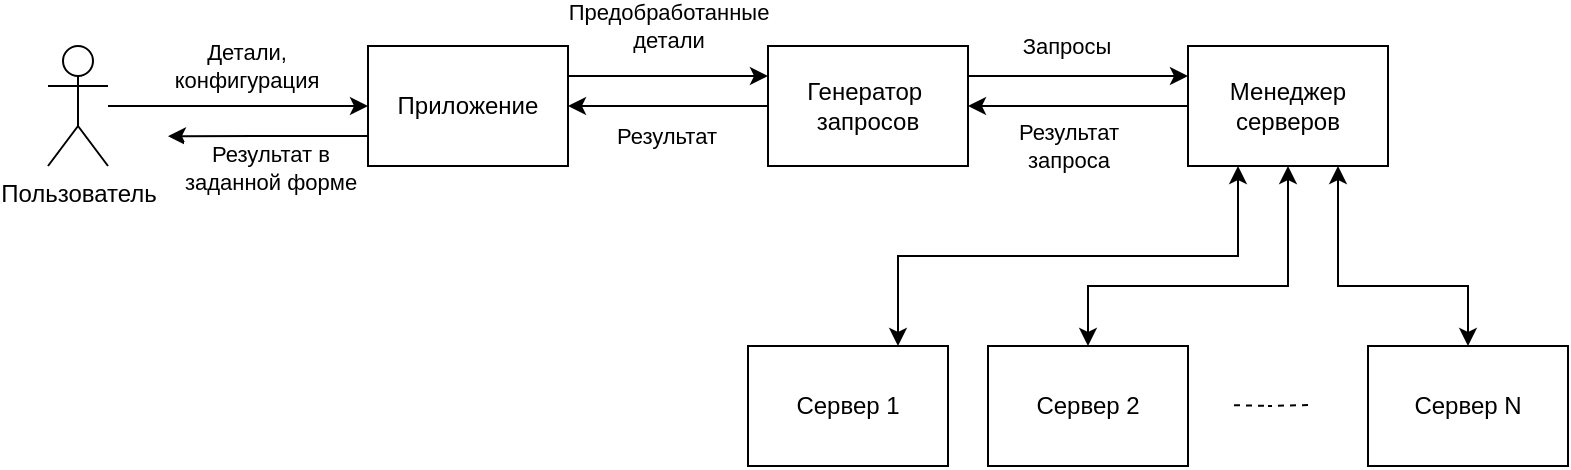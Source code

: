 <mxfile version="14.6.13" type="device" pages="7"><diagram id="wvEj5wKjCN100rVI5WMY" name="structure"><mxGraphModel dx="1851" dy="592" grid="1" gridSize="10" guides="1" tooltips="1" connect="1" arrows="1" fold="1" page="1" pageScale="1" pageWidth="827" pageHeight="1169" math="0" shadow="0"><root><mxCell id="0"/><mxCell id="1" parent="0"/><mxCell id="QCbkJJ6TztE01p0L14un-1" value="Пользователь" style="shape=umlActor;verticalLabelPosition=bottom;verticalAlign=top;html=1;outlineConnect=0;" parent="1" vertex="1"><mxGeometry x="-120" y="380" width="30" height="60" as="geometry"/></mxCell><mxCell id="QCbkJJ6TztE01p0L14un-6" style="edgeStyle=orthogonalEdgeStyle;rounded=0;orthogonalLoop=1;jettySize=auto;html=1;exitX=0;exitY=0.5;exitDx=0;exitDy=0;startArrow=classic;startFill=1;endArrow=none;endFill=0;" parent="1" source="QCbkJJ6TztE01p0L14un-2" target="QCbkJJ6TztE01p0L14un-1" edge="1"><mxGeometry relative="1" as="geometry"/></mxCell><mxCell id="QPBKIhU83c4gBo6YruHz-2" value="Детали, &lt;br&gt;конфигурация" style="edgeLabel;html=1;align=center;verticalAlign=middle;resizable=0;points=[];" parent="QCbkJJ6TztE01p0L14un-6" vertex="1" connectable="0"><mxGeometry x="0.174" y="1" relative="1" as="geometry"><mxPoint x="15" y="-21" as="offset"/></mxGeometry></mxCell><mxCell id="QCbkJJ6TztE01p0L14un-8" style="edgeStyle=orthogonalEdgeStyle;rounded=0;orthogonalLoop=1;jettySize=auto;html=1;exitX=1;exitY=0.25;exitDx=0;exitDy=0;entryX=0;entryY=0.25;entryDx=0;entryDy=0;startArrow=none;startFill=0;endArrow=classic;endFill=1;" parent="1" source="QPBKIhU83c4gBo6YruHz-5" target="QCbkJJ6TztE01p0L14un-7" edge="1"><mxGeometry relative="1" as="geometry"/></mxCell><mxCell id="QPBKIhU83c4gBo6YruHz-4" value="Запросы" style="edgeLabel;html=1;align=center;verticalAlign=middle;resizable=0;points=[];" parent="QCbkJJ6TztE01p0L14un-8" vertex="1" connectable="0"><mxGeometry x="-0.116" y="1" relative="1" as="geometry"><mxPoint y="-14" as="offset"/></mxGeometry></mxCell><mxCell id="QPBKIhU83c4gBo6YruHz-7" style="edgeStyle=orthogonalEdgeStyle;rounded=0;orthogonalLoop=1;jettySize=auto;html=1;exitX=1;exitY=0.25;exitDx=0;exitDy=0;entryX=0;entryY=0.25;entryDx=0;entryDy=0;startArrow=none;startFill=0;" parent="1" source="QCbkJJ6TztE01p0L14un-2" target="QPBKIhU83c4gBo6YruHz-5" edge="1"><mxGeometry relative="1" as="geometry"/></mxCell><mxCell id="QPBKIhU83c4gBo6YruHz-8" value="Предобработанные &lt;br&gt;детали" style="edgeLabel;html=1;align=center;verticalAlign=middle;resizable=0;points=[];" parent="QPBKIhU83c4gBo6YruHz-7" vertex="1" connectable="0"><mxGeometry x="-0.201" y="1" relative="1" as="geometry"><mxPoint x="10" y="-24" as="offset"/></mxGeometry></mxCell><mxCell id="QPBKIhU83c4gBo6YruHz-11" style="edgeStyle=orthogonalEdgeStyle;rounded=0;orthogonalLoop=1;jettySize=auto;html=1;exitX=0;exitY=0.75;exitDx=0;exitDy=0;startArrow=none;startFill=0;" parent="1" source="QCbkJJ6TztE01p0L14un-2" edge="1"><mxGeometry relative="1" as="geometry"><mxPoint x="-60" y="425.103" as="targetPoint"/></mxGeometry></mxCell><mxCell id="QPBKIhU83c4gBo6YruHz-12" value="Результат в &lt;br&gt;заданной форме" style="edgeLabel;html=1;align=center;verticalAlign=middle;resizable=0;points=[];" parent="QPBKIhU83c4gBo6YruHz-11" vertex="1" connectable="0"><mxGeometry x="0.333" y="3" relative="1" as="geometry"><mxPoint x="17" y="12" as="offset"/></mxGeometry></mxCell><mxCell id="QCbkJJ6TztE01p0L14un-2" value="Приложение" style="rounded=0;whiteSpace=wrap;html=1;" parent="1" vertex="1"><mxGeometry x="40" y="380" width="100" height="60" as="geometry"/></mxCell><mxCell id="QCbkJJ6TztE01p0L14un-12" style="edgeStyle=orthogonalEdgeStyle;rounded=0;orthogonalLoop=1;jettySize=auto;html=1;exitX=0.25;exitY=1;exitDx=0;exitDy=0;entryX=0.75;entryY=0;entryDx=0;entryDy=0;startArrow=classic;startFill=1;endArrow=classic;endFill=1;" parent="1" source="QCbkJJ6TztE01p0L14un-7" target="QCbkJJ6TztE01p0L14un-9" edge="1"><mxGeometry relative="1" as="geometry"/></mxCell><mxCell id="QCbkJJ6TztE01p0L14un-13" style="edgeStyle=orthogonalEdgeStyle;rounded=0;orthogonalLoop=1;jettySize=auto;html=1;startArrow=classic;startFill=1;endArrow=classic;endFill=1;exitX=0.5;exitY=1;exitDx=0;exitDy=0;entryX=0.5;entryY=0;entryDx=0;entryDy=0;" parent="1" source="QCbkJJ6TztE01p0L14un-7" target="QCbkJJ6TztE01p0L14un-10" edge="1"><mxGeometry relative="1" as="geometry"><Array as="points"><mxPoint x="500" y="500"/><mxPoint x="400" y="500"/></Array><mxPoint x="500" y="450" as="sourcePoint"/><mxPoint x="510" y="500" as="targetPoint"/></mxGeometry></mxCell><mxCell id="QCbkJJ6TztE01p0L14un-14" style="edgeStyle=orthogonalEdgeStyle;rounded=0;orthogonalLoop=1;jettySize=auto;html=1;exitX=0.75;exitY=1;exitDx=0;exitDy=0;entryX=0.5;entryY=0;entryDx=0;entryDy=0;startArrow=classic;startFill=1;endArrow=classic;endFill=1;" parent="1" source="QCbkJJ6TztE01p0L14un-7" target="QCbkJJ6TztE01p0L14un-11" edge="1"><mxGeometry relative="1" as="geometry"><Array as="points"><mxPoint x="525" y="500"/><mxPoint x="590" y="500"/></Array></mxGeometry></mxCell><mxCell id="QPBKIhU83c4gBo6YruHz-3" style="edgeStyle=orthogonalEdgeStyle;rounded=0;orthogonalLoop=1;jettySize=auto;html=1;exitX=0;exitY=0.5;exitDx=0;exitDy=0;entryX=1;entryY=0.5;entryDx=0;entryDy=0;startArrow=none;startFill=0;" parent="1" source="QCbkJJ6TztE01p0L14un-7" target="QPBKIhU83c4gBo6YruHz-5" edge="1"><mxGeometry relative="1" as="geometry"/></mxCell><mxCell id="QPBKIhU83c4gBo6YruHz-13" value="Результат&lt;br&gt;запроса" style="edgeLabel;html=1;align=center;verticalAlign=middle;resizable=0;points=[];" parent="QPBKIhU83c4gBo6YruHz-3" vertex="1" connectable="0"><mxGeometry x="0.251" y="-1" relative="1" as="geometry"><mxPoint x="9" y="21" as="offset"/></mxGeometry></mxCell><mxCell id="QCbkJJ6TztE01p0L14un-7" value="Менеджер &lt;br&gt;серверов" style="rounded=0;whiteSpace=wrap;html=1;" parent="1" vertex="1"><mxGeometry x="450" y="380" width="100" height="60" as="geometry"/></mxCell><mxCell id="QCbkJJ6TztE01p0L14un-9" value="Сервер 1" style="rounded=0;whiteSpace=wrap;html=1;" parent="1" vertex="1"><mxGeometry x="230" y="530" width="100" height="60" as="geometry"/></mxCell><mxCell id="QCbkJJ6TztE01p0L14un-16" style="edgeStyle=orthogonalEdgeStyle;rounded=0;orthogonalLoop=1;jettySize=auto;html=1;startArrow=none;startFill=0;endArrow=none;endFill=0;dashed=1;strokeWidth=1;" parent="1" edge="1"><mxGeometry relative="1" as="geometry"><mxPoint x="510" y="559.5" as="sourcePoint"/><mxPoint x="470" y="559.5" as="targetPoint"/></mxGeometry></mxCell><mxCell id="QCbkJJ6TztE01p0L14un-10" value="Сервер 2" style="rounded=0;whiteSpace=wrap;html=1;" parent="1" vertex="1"><mxGeometry x="350" y="530" width="100" height="60" as="geometry"/></mxCell><mxCell id="QCbkJJ6TztE01p0L14un-11" value="Сервер N" style="rounded=0;whiteSpace=wrap;html=1;" parent="1" vertex="1"><mxGeometry x="540" y="530" width="100" height="60" as="geometry"/></mxCell><mxCell id="QPBKIhU83c4gBo6YruHz-9" style="edgeStyle=orthogonalEdgeStyle;rounded=0;orthogonalLoop=1;jettySize=auto;html=1;exitX=0;exitY=0.5;exitDx=0;exitDy=0;entryX=1;entryY=0.5;entryDx=0;entryDy=0;startArrow=none;startFill=0;" parent="1" source="QPBKIhU83c4gBo6YruHz-5" target="QCbkJJ6TztE01p0L14un-2" edge="1"><mxGeometry relative="1" as="geometry"/></mxCell><mxCell id="QPBKIhU83c4gBo6YruHz-10" value="Результат" style="edgeLabel;html=1;align=center;verticalAlign=middle;resizable=0;points=[];" parent="QPBKIhU83c4gBo6YruHz-9" vertex="1" connectable="0"><mxGeometry x="0.235" relative="1" as="geometry"><mxPoint x="10" y="15" as="offset"/></mxGeometry></mxCell><mxCell id="QPBKIhU83c4gBo6YruHz-5" value="Генератор&amp;nbsp;&lt;br&gt;запросов" style="rounded=0;whiteSpace=wrap;html=1;" parent="1" vertex="1"><mxGeometry x="240" y="380" width="100" height="60" as="geometry"/></mxCell></root></mxGraphModel></diagram><diagram name="Копия structure" id="_beKzSyokTGiovigPEPq"><mxGraphModel dx="1024" dy="592" grid="1" gridSize="10" guides="1" tooltips="1" connect="1" arrows="1" fold="1" page="1" pageScale="1" pageWidth="827" pageHeight="1169" math="0" shadow="0"><root><mxCell id="bKmln6hpK7FOd2zKtCDQ-0"/><mxCell id="bKmln6hpK7FOd2zKtCDQ-1" parent="bKmln6hpK7FOd2zKtCDQ-0"/><mxCell id="bKmln6hpK7FOd2zKtCDQ-5" style="edgeStyle=orthogonalEdgeStyle;rounded=0;orthogonalLoop=1;jettySize=auto;html=1;exitX=0.75;exitY=1;exitDx=0;exitDy=0;entryX=0.75;entryY=0;entryDx=0;entryDy=0;startArrow=none;startFill=0;endArrow=classic;endFill=1;" edge="1" parent="bKmln6hpK7FOd2zKtCDQ-1" source="bKmln6hpK7FOd2zKtCDQ-24" target="bKmln6hpK7FOd2zKtCDQ-17"><mxGeometry relative="1" as="geometry"/></mxCell><mxCell id="bKmln6hpK7FOd2zKtCDQ-6" value="Запросы" style="edgeLabel;html=1;align=center;verticalAlign=middle;resizable=0;points=[];" vertex="1" connectable="0" parent="bKmln6hpK7FOd2zKtCDQ-5"><mxGeometry x="-0.116" y="1" relative="1" as="geometry"><mxPoint x="34" y="-15" as="offset"/></mxGeometry></mxCell><mxCell id="bKmln6hpK7FOd2zKtCDQ-7" style="edgeStyle=orthogonalEdgeStyle;rounded=0;orthogonalLoop=1;jettySize=auto;html=1;exitX=0.75;exitY=1;exitDx=0;exitDy=0;entryX=0.75;entryY=0;entryDx=0;entryDy=0;startArrow=none;startFill=0;" edge="1" parent="bKmln6hpK7FOd2zKtCDQ-1" source="bKmln6hpK7FOd2zKtCDQ-11" target="bKmln6hpK7FOd2zKtCDQ-24"><mxGeometry relative="1" as="geometry"/></mxCell><mxCell id="bKmln6hpK7FOd2zKtCDQ-8" value="Предобработанные &lt;br&gt;детали" style="edgeLabel;html=1;align=center;verticalAlign=middle;resizable=0;points=[];" vertex="1" connectable="0" parent="bKmln6hpK7FOd2zKtCDQ-7"><mxGeometry x="-0.201" y="1" relative="1" as="geometry"><mxPoint x="54" as="offset"/></mxGeometry></mxCell><mxCell id="bKmln6hpK7FOd2zKtCDQ-11" value="Приложение" style="rounded=0;whiteSpace=wrap;html=1;" vertex="1" parent="bKmln6hpK7FOd2zKtCDQ-1"><mxGeometry x="130" y="180" width="100" height="60" as="geometry"/></mxCell><mxCell id="bKmln6hpK7FOd2zKtCDQ-12" style="edgeStyle=orthogonalEdgeStyle;rounded=0;orthogonalLoop=1;jettySize=auto;html=1;exitX=0.25;exitY=1;exitDx=0;exitDy=0;entryX=0.75;entryY=0;entryDx=0;entryDy=0;startArrow=classic;startFill=1;endArrow=classic;endFill=1;" edge="1" parent="bKmln6hpK7FOd2zKtCDQ-1" source="bKmln6hpK7FOd2zKtCDQ-17" target="bKmln6hpK7FOd2zKtCDQ-18"><mxGeometry relative="1" as="geometry"/></mxCell><mxCell id="bKmln6hpK7FOd2zKtCDQ-13" style="edgeStyle=orthogonalEdgeStyle;rounded=0;orthogonalLoop=1;jettySize=auto;html=1;startArrow=classic;startFill=1;endArrow=classic;endFill=1;exitX=0.5;exitY=1;exitDx=0;exitDy=0;entryX=0.5;entryY=0;entryDx=0;entryDy=0;" edge="1" parent="bKmln6hpK7FOd2zKtCDQ-1" source="bKmln6hpK7FOd2zKtCDQ-17" target="bKmln6hpK7FOd2zKtCDQ-20"><mxGeometry relative="1" as="geometry"><Array as="points"><mxPoint x="180" y="500"/><mxPoint x="180" y="500"/></Array><mxPoint x="500" y="450" as="sourcePoint"/><mxPoint x="510" y="500" as="targetPoint"/></mxGeometry></mxCell><mxCell id="bKmln6hpK7FOd2zKtCDQ-14" style="edgeStyle=orthogonalEdgeStyle;rounded=0;orthogonalLoop=1;jettySize=auto;html=1;exitX=0.75;exitY=1;exitDx=0;exitDy=0;entryX=0.5;entryY=0;entryDx=0;entryDy=0;startArrow=classic;startFill=1;endArrow=classic;endFill=1;" edge="1" parent="bKmln6hpK7FOd2zKtCDQ-1" source="bKmln6hpK7FOd2zKtCDQ-17" target="bKmln6hpK7FOd2zKtCDQ-21"><mxGeometry relative="1" as="geometry"><Array as="points"><mxPoint x="205" y="490"/><mxPoint x="350" y="490"/></Array></mxGeometry></mxCell><mxCell id="bKmln6hpK7FOd2zKtCDQ-15" style="edgeStyle=orthogonalEdgeStyle;rounded=0;orthogonalLoop=1;jettySize=auto;html=1;exitX=0.25;exitY=0;exitDx=0;exitDy=0;entryX=0.25;entryY=1;entryDx=0;entryDy=0;startArrow=none;startFill=0;" edge="1" parent="bKmln6hpK7FOd2zKtCDQ-1" source="bKmln6hpK7FOd2zKtCDQ-17" target="bKmln6hpK7FOd2zKtCDQ-24"><mxGeometry relative="1" as="geometry"/></mxCell><mxCell id="bKmln6hpK7FOd2zKtCDQ-16" value="Результат&lt;br&gt;запроса" style="edgeLabel;html=1;align=center;verticalAlign=middle;resizable=0;points=[];" vertex="1" connectable="0" parent="bKmln6hpK7FOd2zKtCDQ-15"><mxGeometry x="0.251" y="-1" relative="1" as="geometry"><mxPoint x="-36" as="offset"/></mxGeometry></mxCell><mxCell id="bKmln6hpK7FOd2zKtCDQ-17" value="Менеджер &lt;br&gt;серверов" style="rounded=0;whiteSpace=wrap;html=1;" vertex="1" parent="bKmln6hpK7FOd2zKtCDQ-1"><mxGeometry x="130" y="400" width="100" height="60" as="geometry"/></mxCell><mxCell id="bKmln6hpK7FOd2zKtCDQ-18" value="Сервер 1" style="rounded=0;whiteSpace=wrap;html=1;" vertex="1" parent="bKmln6hpK7FOd2zKtCDQ-1"><mxGeometry x="20" y="510" width="100" height="60" as="geometry"/></mxCell><mxCell id="bKmln6hpK7FOd2zKtCDQ-19" style="edgeStyle=orthogonalEdgeStyle;rounded=0;orthogonalLoop=1;jettySize=auto;html=1;startArrow=none;startFill=0;endArrow=none;endFill=0;dashed=1;strokeWidth=1;" edge="1" parent="bKmln6hpK7FOd2zKtCDQ-1"><mxGeometry relative="1" as="geometry"><mxPoint x="280" y="540" as="sourcePoint"/><mxPoint x="250" y="539.5" as="targetPoint"/></mxGeometry></mxCell><mxCell id="bKmln6hpK7FOd2zKtCDQ-20" value="Сервер 2" style="rounded=0;whiteSpace=wrap;html=1;" vertex="1" parent="bKmln6hpK7FOd2zKtCDQ-1"><mxGeometry x="130" y="510" width="100" height="60" as="geometry"/></mxCell><mxCell id="bKmln6hpK7FOd2zKtCDQ-21" value="Сервер N" style="rounded=0;whiteSpace=wrap;html=1;" vertex="1" parent="bKmln6hpK7FOd2zKtCDQ-1"><mxGeometry x="300" y="510" width="100" height="60" as="geometry"/></mxCell><mxCell id="bKmln6hpK7FOd2zKtCDQ-22" style="edgeStyle=orthogonalEdgeStyle;rounded=0;orthogonalLoop=1;jettySize=auto;html=1;exitX=0.25;exitY=0;exitDx=0;exitDy=0;entryX=0.25;entryY=1;entryDx=0;entryDy=0;startArrow=none;startFill=0;" edge="1" parent="bKmln6hpK7FOd2zKtCDQ-1" source="bKmln6hpK7FOd2zKtCDQ-24" target="bKmln6hpK7FOd2zKtCDQ-11"><mxGeometry relative="1" as="geometry"/></mxCell><mxCell id="bKmln6hpK7FOd2zKtCDQ-23" value="Результат" style="edgeLabel;html=1;align=center;verticalAlign=middle;resizable=0;points=[];" vertex="1" connectable="0" parent="bKmln6hpK7FOd2zKtCDQ-22"><mxGeometry x="0.235" relative="1" as="geometry"><mxPoint x="-35" y="11" as="offset"/></mxGeometry></mxCell><mxCell id="bKmln6hpK7FOd2zKtCDQ-24" value="Генератор&amp;nbsp;&lt;br&gt;запросов" style="rounded=0;whiteSpace=wrap;html=1;" vertex="1" parent="bKmln6hpK7FOd2zKtCDQ-1"><mxGeometry x="130" y="290" width="100" height="60" as="geometry"/></mxCell></root></mxGraphModel></diagram><diagram id="YK5WeAALRWxq-snn6_hV" name="use-case"><mxGraphModel dx="1024" dy="592" grid="1" gridSize="10" guides="1" tooltips="1" connect="1" arrows="1" fold="1" page="1" pageScale="1" pageWidth="827" pageHeight="1169" math="0" shadow="0"><root><mxCell id="iT0JsZx1RywW_7T6toAk-0"/><mxCell id="iT0JsZx1RywW_7T6toAk-1" parent="iT0JsZx1RywW_7T6toAk-0"/><mxCell id="iT0JsZx1RywW_7T6toAk-12" value="" style="rounded=0;orthogonalLoop=1;jettySize=auto;html=1;entryX=0.5;entryY=0;entryDx=0;entryDy=0;endArrow=none;endFill=0;" parent="iT0JsZx1RywW_7T6toAk-1" source="iT0JsZx1RywW_7T6toAk-2" target="iT0JsZx1RywW_7T6toAk-3" edge="1"><mxGeometry relative="1" as="geometry"><mxPoint x="-50" y="258.28" as="sourcePoint"/><mxPoint x="120.503" y="136.564" as="targetPoint"/></mxGeometry></mxCell><mxCell id="iT0JsZx1RywW_7T6toAk-2" value="Пользователь&lt;br&gt;системы" style="shape=umlActor;verticalLabelPosition=bottom;verticalAlign=top;html=1;outlineConnect=0;" parent="iT0JsZx1RywW_7T6toAk-1" vertex="1"><mxGeometry x="60" y="180" width="30" height="60" as="geometry"/></mxCell><mxCell id="iT0JsZx1RywW_7T6toAk-3" value="Запуск &lt;br&gt;вычислительных серверов" style="ellipse;whiteSpace=wrap;html=1;" parent="iT0JsZx1RywW_7T6toAk-1" vertex="1"><mxGeometry x="130" y="310" width="140" height="80" as="geometry"/></mxCell><mxCell id="iT0JsZx1RywW_7T6toAk-13" style="rounded=0;orthogonalLoop=1;jettySize=auto;html=1;exitX=0;exitY=0.5;exitDx=0;exitDy=0;endArrow=none;endFill=0;" parent="iT0JsZx1RywW_7T6toAk-1" source="iT0JsZx1RywW_7T6toAk-4" target="iT0JsZx1RywW_7T6toAk-2" edge="1"><mxGeometry relative="1" as="geometry"><mxPoint x="100" y="228.28" as="sourcePoint"/></mxGeometry></mxCell><mxCell id="iT0JsZx1RywW_7T6toAk-16" style="edgeStyle=none;rounded=0;orthogonalLoop=1;jettySize=auto;html=1;exitX=1;exitY=0;exitDx=0;exitDy=0;entryX=0;entryY=0.5;entryDx=0;entryDy=0;endArrow=classic;endFill=1;dashed=1;" parent="iT0JsZx1RywW_7T6toAk-1" source="iT0JsZx1RywW_7T6toAk-4" target="iT0JsZx1RywW_7T6toAk-5" edge="1"><mxGeometry relative="1" as="geometry"/></mxCell><mxCell id="iT0JsZx1RywW_7T6toAk-17" value="&amp;lt;включает&amp;gt;" style="edgeLabel;html=1;align=center;verticalAlign=middle;resizable=0;points=[];" parent="iT0JsZx1RywW_7T6toAk-16" vertex="1" connectable="0"><mxGeometry x="0.178" relative="1" as="geometry"><mxPoint as="offset"/></mxGeometry></mxCell><mxCell id="iT0JsZx1RywW_7T6toAk-18" style="edgeStyle=none;rounded=0;orthogonalLoop=1;jettySize=auto;html=1;exitX=1;exitY=1;exitDx=0;exitDy=0;entryX=0;entryY=0;entryDx=0;entryDy=0;dashed=1;startArrow=none;startFill=0;endArrow=classic;endFill=1;" parent="iT0JsZx1RywW_7T6toAk-1" source="iT0JsZx1RywW_7T6toAk-4" target="iT0JsZx1RywW_7T6toAk-8" edge="1"><mxGeometry relative="1" as="geometry"/></mxCell><mxCell id="iT0JsZx1RywW_7T6toAk-19" value="&amp;lt;включает&amp;gt;" style="edgeLabel;html=1;align=center;verticalAlign=middle;resizable=0;points=[];" parent="iT0JsZx1RywW_7T6toAk-18" vertex="1" connectable="0"><mxGeometry x="0.199" y="-1" relative="1" as="geometry"><mxPoint as="offset"/></mxGeometry></mxCell><mxCell id="iT0JsZx1RywW_7T6toAk-4" value="Пользование системой поиска&lt;br&gt;размещения" style="ellipse;whiteSpace=wrap;html=1;" parent="iT0JsZx1RywW_7T6toAk-1" vertex="1"><mxGeometry x="250" y="170" width="120" height="80" as="geometry"/></mxCell><mxCell id="iT0JsZx1RywW_7T6toAk-5" value="Задание &lt;br&gt;изображений &lt;br&gt;деталей" style="ellipse;whiteSpace=wrap;html=1;" parent="iT0JsZx1RywW_7T6toAk-1" vertex="1"><mxGeometry x="500" y="20" width="130" height="80" as="geometry"/></mxCell><mxCell id="iT0JsZx1RywW_7T6toAk-22" style="edgeStyle=none;rounded=0;orthogonalLoop=1;jettySize=auto;html=1;exitX=0;exitY=0.5;exitDx=0;exitDy=0;entryX=1;entryY=0.5;entryDx=0;entryDy=0;dashed=1;startArrow=none;startFill=0;endArrow=classic;endFill=1;" parent="iT0JsZx1RywW_7T6toAk-1" source="iT0JsZx1RywW_7T6toAk-6" target="iT0JsZx1RywW_7T6toAk-4" edge="1"><mxGeometry relative="1" as="geometry"/></mxCell><mxCell id="iT0JsZx1RywW_7T6toAk-25" value="&amp;lt;расширяет&amp;gt;" style="edgeLabel;html=1;align=center;verticalAlign=middle;resizable=0;points=[];" parent="iT0JsZx1RywW_7T6toAk-22" vertex="1" connectable="0"><mxGeometry x="-0.296" y="-3" relative="1" as="geometry"><mxPoint as="offset"/></mxGeometry></mxCell><mxCell id="iT0JsZx1RywW_7T6toAk-6" value="Добавление &lt;br&gt;серверов" style="ellipse;whiteSpace=wrap;html=1;" parent="iT0JsZx1RywW_7T6toAk-1" vertex="1"><mxGeometry x="650" y="110" width="130" height="80" as="geometry"/></mxCell><mxCell id="iT0JsZx1RywW_7T6toAk-23" style="edgeStyle=none;rounded=0;orthogonalLoop=1;jettySize=auto;html=1;dashed=1;startArrow=none;startFill=0;endArrow=classic;endFill=1;entryX=0.982;entryY=0.675;entryDx=0;entryDy=0;entryPerimeter=0;" parent="iT0JsZx1RywW_7T6toAk-1" source="iT0JsZx1RywW_7T6toAk-7" target="iT0JsZx1RywW_7T6toAk-4" edge="1"><mxGeometry relative="1" as="geometry"><mxPoint x="370" y="210.0" as="targetPoint"/></mxGeometry></mxCell><mxCell id="iT0JsZx1RywW_7T6toAk-26" value="&amp;lt;расширяет&amp;gt;" style="edgeLabel;html=1;align=center;verticalAlign=middle;resizable=0;points=[];" parent="iT0JsZx1RywW_7T6toAk-23" vertex="1" connectable="0"><mxGeometry x="-0.335" y="-1" relative="1" as="geometry"><mxPoint as="offset"/></mxGeometry></mxCell><mxCell id="iT0JsZx1RywW_7T6toAk-7" value="Удаление &lt;br&gt;серверов" style="ellipse;whiteSpace=wrap;html=1;" parent="iT0JsZx1RywW_7T6toAk-1" vertex="1"><mxGeometry x="610" y="210" width="120" height="80" as="geometry"/></mxCell><mxCell id="iT0JsZx1RywW_7T6toAk-8" value="Отслеживание состояния поиска размещения" style="ellipse;whiteSpace=wrap;html=1;" parent="iT0JsZx1RywW_7T6toAk-1" vertex="1"><mxGeometry x="470" y="300" width="130" height="80" as="geometry"/></mxCell><mxCell id="iT0JsZx1RywW_7T6toAk-9" value="Изменение конфигурации&lt;br&gt;системы поиска" style="ellipse;whiteSpace=wrap;html=1;" parent="iT0JsZx1RywW_7T6toAk-1" vertex="1"><mxGeometry x="330" y="360" width="130" height="80" as="geometry"/></mxCell><mxCell id="OswVmB-TbNag_NYEfy9o-0" style="edgeStyle=none;rounded=0;orthogonalLoop=1;jettySize=auto;html=1;exitX=0.5;exitY=1;exitDx=0;exitDy=0;dashed=1;startArrow=none;startFill=0;endArrow=classic;endFill=1;" parent="iT0JsZx1RywW_7T6toAk-1" source="iT0JsZx1RywW_7T6toAk-4" edge="1"><mxGeometry relative="1" as="geometry"><mxPoint x="276.996" y="260.004" as="sourcePoint"/><mxPoint x="380" y="359" as="targetPoint"/></mxGeometry></mxCell><mxCell id="OswVmB-TbNag_NYEfy9o-1" value="&amp;lt;включает&amp;gt;" style="edgeLabel;html=1;align=center;verticalAlign=middle;resizable=0;points=[];" parent="OswVmB-TbNag_NYEfy9o-0" vertex="1" connectable="0"><mxGeometry x="0.199" y="-1" relative="1" as="geometry"><mxPoint as="offset"/></mxGeometry></mxCell></root></mxGraphModel></diagram><diagram id="K7IVDb9uI-foTMyK2BD-" name="sequence-diagram"><mxGraphModel dx="1024" dy="592" grid="1" gridSize="10" guides="1" tooltips="1" connect="1" arrows="1" fold="1" page="1" pageScale="1" pageWidth="827" pageHeight="1169" math="0" shadow="0"><root><mxCell id="YopslzcoyCYZWFaiuecC-0"/><mxCell id="YopslzcoyCYZWFaiuecC-1" parent="YopslzcoyCYZWFaiuecC-0"/><mxCell id="YopslzcoyCYZWFaiuecC-12" value="" style="shape=umlLifeline;participant=umlActor;perimeter=lifelinePerimeter;whiteSpace=wrap;html=1;container=1;collapsible=0;recursiveResize=0;verticalAlign=top;spacingTop=36;outlineConnect=0;" parent="YopslzcoyCYZWFaiuecC-1" vertex="1"><mxGeometry x="80" y="30" width="20" height="490" as="geometry"/></mxCell><mxCell id="YopslzcoyCYZWFaiuecC-13" value="" style="html=1;points=[];perimeter=orthogonalPerimeter;" parent="YopslzcoyCYZWFaiuecC-12" vertex="1"><mxGeometry x="5" y="80" width="10" height="110" as="geometry"/></mxCell><mxCell id="2k2Y7BgKugzZEWCfmVLa-19" value="" style="html=1;points=[];perimeter=orthogonalPerimeter;" parent="YopslzcoyCYZWFaiuecC-12" vertex="1"><mxGeometry x="5" y="200" width="10" height="20" as="geometry"/></mxCell><mxCell id="2k2Y7BgKugzZEWCfmVLa-24" value="" style="html=1;points=[];perimeter=orthogonalPerimeter;" parent="YopslzcoyCYZWFaiuecC-12" vertex="1"><mxGeometry x="5" y="240" width="10" height="100" as="geometry"/></mxCell><mxCell id="2k2Y7BgKugzZEWCfmVLa-34" value="" style="html=1;points=[];perimeter=orthogonalPerimeter;" parent="YopslzcoyCYZWFaiuecC-12" vertex="1"><mxGeometry x="5" y="380" width="10" height="110" as="geometry"/></mxCell><mxCell id="YopslzcoyCYZWFaiuecC-16" value="СерверДобавлен" style="html=1;verticalAlign=bottom;endArrow=open;dashed=1;endSize=8;" parent="YopslzcoyCYZWFaiuecC-1" source="2k2Y7BgKugzZEWCfmVLa-8" target="YopslzcoyCYZWFaiuecC-13" edge="1"><mxGeometry relative="1" as="geometry"><mxPoint x="100" y="186" as="targetPoint"/><mxPoint x="215" y="224" as="sourcePoint"/><Array as="points"><mxPoint x="160" y="210"/></Array></mxGeometry></mxCell><mxCell id="YopslzcoyCYZWFaiuecC-15" value="ДобавитьСервер" style="html=1;verticalAlign=bottom;endArrow=block;" parent="YopslzcoyCYZWFaiuecC-1" source="YopslzcoyCYZWFaiuecC-13" target="2k2Y7BgKugzZEWCfmVLa-8" edge="1"><mxGeometry relative="1" as="geometry"><mxPoint x="140" y="110" as="sourcePoint"/><mxPoint x="215" y="110.0" as="targetPoint"/><Array as="points"><mxPoint x="160" y="120"/></Array></mxGeometry></mxCell><mxCell id="2k2Y7BgKugzZEWCfmVLa-5" value="&lt;span style=&quot;background-color: rgb(255 , 255 , 255)&quot;&gt;Менеджер&lt;br&gt;серверов&lt;/span&gt;" style="shape=umlLifeline;participant=umlControl;perimeter=lifelinePerimeter;whiteSpace=wrap;html=1;container=1;collapsible=0;recursiveResize=0;verticalAlign=top;spacingTop=36;outlineConnect=0;" parent="YopslzcoyCYZWFaiuecC-1" vertex="1"><mxGeometry x="340" y="10" width="40" height="510" as="geometry"/></mxCell><mxCell id="2k2Y7BgKugzZEWCfmVLa-9" value="" style="html=1;points=[];perimeter=orthogonalPerimeter;" parent="2k2Y7BgKugzZEWCfmVLa-5" vertex="1"><mxGeometry x="15" y="120" width="10" height="70" as="geometry"/></mxCell><mxCell id="2k2Y7BgKugzZEWCfmVLa-20" value="" style="html=1;points=[];perimeter=orthogonalPerimeter;" parent="2k2Y7BgKugzZEWCfmVLa-5" vertex="1"><mxGeometry x="15" y="230" width="10" height="30" as="geometry"/></mxCell><mxCell id="2k2Y7BgKugzZEWCfmVLa-28" value="" style="html=1;points=[];perimeter=orthogonalPerimeter;" parent="2k2Y7BgKugzZEWCfmVLa-5" vertex="1"><mxGeometry x="15" y="280" width="10" height="50" as="geometry"/></mxCell><mxCell id="2k2Y7BgKugzZEWCfmVLa-37" value="" style="html=1;points=[];perimeter=orthogonalPerimeter;" parent="2k2Y7BgKugzZEWCfmVLa-5" vertex="1"><mxGeometry x="15" y="400" width="10" height="50" as="geometry"/></mxCell><mxCell id="2k2Y7BgKugzZEWCfmVLa-44" value="" style="html=1;points=[];perimeter=orthogonalPerimeter;" parent="2k2Y7BgKugzZEWCfmVLa-5" vertex="1"><mxGeometry x="15" y="360" width="10" height="10" as="geometry"/></mxCell><mxCell id="2k2Y7BgKugzZEWCfmVLa-7" value="&lt;span style=&quot;background-color: rgb(255 , 255 , 255)&quot;&gt;Приложение&lt;/span&gt;" style="shape=umlLifeline;participant=umlBoundary;perimeter=lifelinePerimeter;whiteSpace=wrap;html=1;container=1;collapsible=0;recursiveResize=0;verticalAlign=top;spacingTop=36;outlineConnect=0;" parent="YopslzcoyCYZWFaiuecC-1" vertex="1"><mxGeometry x="200" y="10" width="50" height="510" as="geometry"/></mxCell><mxCell id="2k2Y7BgKugzZEWCfmVLa-8" value="" style="html=1;points=[];perimeter=orthogonalPerimeter;" parent="2k2Y7BgKugzZEWCfmVLa-7" vertex="1"><mxGeometry x="20" y="100" width="10" height="110" as="geometry"/></mxCell><mxCell id="2k2Y7BgKugzZEWCfmVLa-16" value="" style="html=1;points=[];perimeter=orthogonalPerimeter;" parent="2k2Y7BgKugzZEWCfmVLa-7" vertex="1"><mxGeometry x="20" y="220" width="10" height="30" as="geometry"/></mxCell><mxCell id="2k2Y7BgKugzZEWCfmVLa-25" value="" style="html=1;points=[];perimeter=orthogonalPerimeter;" parent="2k2Y7BgKugzZEWCfmVLa-7" vertex="1"><mxGeometry x="20" y="270" width="10" height="80" as="geometry"/></mxCell><mxCell id="2k2Y7BgKugzZEWCfmVLa-36" value="" style="html=1;points=[];perimeter=orthogonalPerimeter;" parent="2k2Y7BgKugzZEWCfmVLa-7" vertex="1"><mxGeometry x="20" y="400" width="10" height="70" as="geometry"/></mxCell><mxCell id="2k2Y7BgKugzZEWCfmVLa-10" value="ДобавитьСервер()" style="html=1;verticalAlign=bottom;endArrow=block;entryX=0;entryY=0;" parent="YopslzcoyCYZWFaiuecC-1" source="2k2Y7BgKugzZEWCfmVLa-8" target="2k2Y7BgKugzZEWCfmVLa-9" edge="1"><mxGeometry relative="1" as="geometry"><mxPoint x="285" y="130" as="sourcePoint"/></mxGeometry></mxCell><mxCell id="2k2Y7BgKugzZEWCfmVLa-11" value="СписокСерверов или&lt;br&gt;ошибка" style="html=1;verticalAlign=bottom;endArrow=open;dashed=1;endSize=8;exitX=0;exitY=0.95;" parent="YopslzcoyCYZWFaiuecC-1" source="2k2Y7BgKugzZEWCfmVLa-9" target="2k2Y7BgKugzZEWCfmVLa-8" edge="1"><mxGeometry relative="1" as="geometry"><mxPoint x="285" y="206" as="targetPoint"/></mxGeometry></mxCell><mxCell id="2k2Y7BgKugzZEWCfmVLa-12" value="&lt;span style=&quot;background-color: rgb(255 , 255 , 255)&quot;&gt;Сервер&lt;/span&gt;" style="shape=umlLifeline;participant=umlEntity;perimeter=lifelinePerimeter;whiteSpace=wrap;html=1;container=1;collapsible=0;recursiveResize=0;verticalAlign=top;spacingTop=36;outlineConnect=0;size=40;" parent="YopslzcoyCYZWFaiuecC-1" vertex="1"><mxGeometry x="490" y="120" width="40" height="310" as="geometry"/></mxCell><mxCell id="2k2Y7BgKugzZEWCfmVLa-22" value="" style="html=1;points=[];perimeter=orthogonalPerimeter;" parent="2k2Y7BgKugzZEWCfmVLa-12" vertex="1"><mxGeometry x="20" y="135" width="10" height="115" as="geometry"/></mxCell><mxCell id="2k2Y7BgKugzZEWCfmVLa-31" value="" style="html=1;points=[];perimeter=orthogonalPerimeter;" parent="2k2Y7BgKugzZEWCfmVLa-12" vertex="1"><mxGeometry x="10" y="190" width="10" height="20" as="geometry"/></mxCell><mxCell id="2k2Y7BgKugzZEWCfmVLa-13" value="Создать объект" style="endArrow=open;endSize=12;dashed=1;html=1;" parent="YopslzcoyCYZWFaiuecC-1" source="2k2Y7BgKugzZEWCfmVLa-9" edge="1"><mxGeometry x="0.04" y="10" width="160" relative="1" as="geometry"><mxPoint x="360" y="130" as="sourcePoint"/><mxPoint x="490" y="140" as="targetPoint"/><Array as="points"><mxPoint x="430" y="140"/></Array><mxPoint as="offset"/></mxGeometry></mxCell><mxCell id="2k2Y7BgKugzZEWCfmVLa-17" value="Отправить запрос" style="html=1;verticalAlign=bottom;endArrow=openAsync;endFill=0;" parent="YopslzcoyCYZWFaiuecC-1" source="2k2Y7BgKugzZEWCfmVLa-19" target="2k2Y7BgKugzZEWCfmVLa-16" edge="1"><mxGeometry relative="1" as="geometry"><mxPoint x="150" y="290" as="sourcePoint"/><Array as="points"><mxPoint x="160" y="240"/></Array></mxGeometry></mxCell><mxCell id="2k2Y7BgKugzZEWCfmVLa-21" value="Отправить запрос()" style="html=1;verticalAlign=bottom;endArrow=openAsync;endFill=0;" parent="YopslzcoyCYZWFaiuecC-1" source="2k2Y7BgKugzZEWCfmVLa-16" target="2k2Y7BgKugzZEWCfmVLa-20" edge="1"><mxGeometry relative="1" as="geometry"><mxPoint x="230" y="240" as="sourcePoint"/><mxPoint x="355" y="240" as="targetPoint"/><Array as="points"><mxPoint x="300" y="250"/></Array></mxGeometry></mxCell><mxCell id="2k2Y7BgKugzZEWCfmVLa-23" value="Отправить запрос()" style="html=1;verticalAlign=bottom;endArrow=openAsync;endFill=0;" parent="YopslzcoyCYZWFaiuecC-1" source="2k2Y7BgKugzZEWCfmVLa-20" target="2k2Y7BgKugzZEWCfmVLa-22" edge="1"><mxGeometry relative="1" as="geometry"><mxPoint x="370" y="250" as="sourcePoint"/><mxPoint x="495" y="250" as="targetPoint"/><Array as="points"/></mxGeometry></mxCell><mxCell id="2k2Y7BgKugzZEWCfmVLa-26" value="Обновить" style="html=1;verticalAlign=bottom;endArrow=block;entryX=0;entryY=0;" parent="YopslzcoyCYZWFaiuecC-1" source="2k2Y7BgKugzZEWCfmVLa-24" target="2k2Y7BgKugzZEWCfmVLa-25" edge="1"><mxGeometry relative="1" as="geometry"><mxPoint x="150" y="280" as="sourcePoint"/></mxGeometry></mxCell><mxCell id="2k2Y7BgKugzZEWCfmVLa-27" value="Обновлено" style="html=1;verticalAlign=bottom;endArrow=open;dashed=1;endSize=8;exitX=0;exitY=0.95;" parent="YopslzcoyCYZWFaiuecC-1" source="2k2Y7BgKugzZEWCfmVLa-25" target="2k2Y7BgKugzZEWCfmVLa-24" edge="1"><mxGeometry relative="1" as="geometry"><mxPoint x="150" y="356" as="targetPoint"/></mxGeometry></mxCell><mxCell id="2k2Y7BgKugzZEWCfmVLa-30" value="СписокСерверов или&lt;br&gt;ошибка" style="html=1;verticalAlign=bottom;endArrow=open;dashed=1;endSize=8;exitX=0;exitY=0.95;" parent="YopslzcoyCYZWFaiuecC-1" source="2k2Y7BgKugzZEWCfmVLa-28" target="2k2Y7BgKugzZEWCfmVLa-25" edge="1"><mxGeometry relative="1" as="geometry"><mxPoint x="285" y="356" as="targetPoint"/></mxGeometry></mxCell><mxCell id="2k2Y7BgKugzZEWCfmVLa-29" value="Обновить()" style="html=1;verticalAlign=bottom;endArrow=block;entryX=0;entryY=0;" parent="YopslzcoyCYZWFaiuecC-1" source="2k2Y7BgKugzZEWCfmVLa-25" target="2k2Y7BgKugzZEWCfmVLa-28" edge="1"><mxGeometry relative="1" as="geometry"><mxPoint x="285" y="280" as="sourcePoint"/></mxGeometry></mxCell><mxCell id="2k2Y7BgKugzZEWCfmVLa-32" value="ПолучитьСостояние()" style="html=1;verticalAlign=bottom;endArrow=block;" parent="YopslzcoyCYZWFaiuecC-1" source="2k2Y7BgKugzZEWCfmVLa-28" target="2k2Y7BgKugzZEWCfmVLa-31" edge="1"><mxGeometry relative="1" as="geometry"><mxPoint x="355" y="300" as="sourcePoint"/><mxPoint x="480" y="300" as="targetPoint"/><Array as="points"><mxPoint x="430" y="310"/></Array></mxGeometry></mxCell><mxCell id="2k2Y7BgKugzZEWCfmVLa-33" value="Состояние" style="html=1;verticalAlign=bottom;endArrow=open;dashed=1;endSize=8;" parent="YopslzcoyCYZWFaiuecC-1" source="2k2Y7BgKugzZEWCfmVLa-31" target="2k2Y7BgKugzZEWCfmVLa-28" edge="1"><mxGeometry relative="1" as="geometry"><mxPoint x="360" y="330" as="targetPoint"/><mxPoint x="455" y="350" as="sourcePoint"/><Array as="points"><mxPoint x="430" y="330"/></Array></mxGeometry></mxCell><mxCell id="2k2Y7BgKugzZEWCfmVLa-35" value="УдалитьСервер" style="html=1;verticalAlign=bottom;endArrow=block;" parent="YopslzcoyCYZWFaiuecC-1" source="2k2Y7BgKugzZEWCfmVLa-34" target="2k2Y7BgKugzZEWCfmVLa-36" edge="1"><mxGeometry relative="1" as="geometry"><mxPoint x="100" y="420" as="sourcePoint"/><mxPoint x="225" y="420" as="targetPoint"/><Array as="points"><mxPoint x="165" y="410"/></Array></mxGeometry></mxCell><mxCell id="2k2Y7BgKugzZEWCfmVLa-38" value="УдалитьСервер()" style="html=1;verticalAlign=bottom;endArrow=block;" parent="YopslzcoyCYZWFaiuecC-1" source="2k2Y7BgKugzZEWCfmVLa-36" target="2k2Y7BgKugzZEWCfmVLa-37" edge="1"><mxGeometry relative="1" as="geometry"><mxPoint x="230" y="430" as="sourcePoint"/><mxPoint x="355" y="430" as="targetPoint"/><Array as="points"><mxPoint x="300" y="420"/></Array></mxGeometry></mxCell><mxCell id="2k2Y7BgKugzZEWCfmVLa-39" value="Удалить" style="endArrow=open;endSize=12;dashed=1;html=1;" parent="YopslzcoyCYZWFaiuecC-1" source="2k2Y7BgKugzZEWCfmVLa-37" edge="1"><mxGeometry x="-0.042" y="10" width="160" relative="1" as="geometry"><mxPoint x="365" y="420.64" as="sourcePoint"/><mxPoint x="509.5" y="430" as="targetPoint"/><Array as="points"><mxPoint x="430" y="430"/></Array><mxPoint as="offset"/></mxGeometry></mxCell><mxCell id="2k2Y7BgKugzZEWCfmVLa-40" value="ЗапросВыполнен" style="html=1;verticalAlign=bottom;endArrow=openAsync;dashed=1;endSize=8;endFill=0;" parent="YopslzcoyCYZWFaiuecC-1" source="2k2Y7BgKugzZEWCfmVLa-22" target="2k2Y7BgKugzZEWCfmVLa-44" edge="1"><mxGeometry relative="1" as="geometry"><mxPoint x="370" y="370" as="targetPoint"/><mxPoint x="505" y="370" as="sourcePoint"/><Array as="points"><mxPoint x="435" y="370"/></Array></mxGeometry></mxCell><mxCell id="2k2Y7BgKugzZEWCfmVLa-42" value="СписокСерверов или&lt;br&gt;ошибка" style="html=1;verticalAlign=bottom;endArrow=open;dashed=1;endSize=8;" parent="YopslzcoyCYZWFaiuecC-1" source="2k2Y7BgKugzZEWCfmVLa-37" target="2k2Y7BgKugzZEWCfmVLa-36" edge="1"><mxGeometry relative="1" as="geometry"><mxPoint x="240" y="470" as="targetPoint"/><mxPoint x="365" y="470" as="sourcePoint"/><Array as="points"><mxPoint x="290" y="460"/></Array></mxGeometry></mxCell><mxCell id="2k2Y7BgKugzZEWCfmVLa-43" value="СерверУдален" style="html=1;verticalAlign=bottom;endArrow=open;dashed=1;endSize=8;" parent="YopslzcoyCYZWFaiuecC-1" source="2k2Y7BgKugzZEWCfmVLa-36" target="2k2Y7BgKugzZEWCfmVLa-34" edge="1"><mxGeometry relative="1" as="geometry"><mxPoint x="100" y="470" as="targetPoint"/><mxPoint x="225" y="470" as="sourcePoint"/><Array as="points"><mxPoint x="165" y="470"/></Array></mxGeometry></mxCell><mxCell id="2k2Y7BgKugzZEWCfmVLa-41" value="" style="shape=umlDestroy;" parent="YopslzcoyCYZWFaiuecC-1" vertex="1"><mxGeometry x="502.5" y="450" width="15" height="15" as="geometry"/></mxCell><mxCell id="hSq-hhR8UqOmTCzAO2Ib-0" value="" style="html=1;points=[];perimeter=orthogonalPerimeter;" vertex="1" parent="YopslzcoyCYZWFaiuecC-1"><mxGeometry x="220" y="380" width="10" height="10" as="geometry"/></mxCell><mxCell id="hSq-hhR8UqOmTCzAO2Ib-1" value="ЗапросВыполнен" style="html=1;verticalAlign=bottom;endArrow=openAsync;dashed=1;endSize=8;endFill=0;exitX=0.495;exitY=1;exitDx=0;exitDy=0;exitPerimeter=0;" edge="1" parent="YopslzcoyCYZWFaiuecC-1" source="2k2Y7BgKugzZEWCfmVLa-44"><mxGeometry relative="1" as="geometry"><mxPoint x="230" y="380" as="targetPoint"/><mxPoint x="360" y="385" as="sourcePoint"/><Array as="points"/></mxGeometry></mxCell></root></mxGraphModel></diagram><diagram id="pxYYjOVfk8k_naW46Qqw" name="figures"><mxGraphModel dx="2500" dy="2136" grid="1" gridSize="10" guides="1" tooltips="1" connect="1" arrows="1" fold="1" page="1" pageScale="1" pageWidth="827" pageHeight="1169" math="0" shadow="0"><root><mxCell id="JYikM9eWOdEIuZaUmy4O-0"/><mxCell id="JYikM9eWOdEIuZaUmy4O-1" parent="JYikM9eWOdEIuZaUmy4O-0"/><mxCell id="JYikM9eWOdEIuZaUmy4O-35" value="" style="group" vertex="1" connectable="0" parent="JYikM9eWOdEIuZaUmy4O-1"><mxGeometry x="-250" y="-250" width="500" height="500" as="geometry"/></mxCell><mxCell id="JYikM9eWOdEIuZaUmy4O-4" value="" style="rounded=0;whiteSpace=wrap;html=1;fillColor=#e1d5e7;strokeColor=#9673a6;" vertex="1" parent="JYikM9eWOdEIuZaUmy4O-35"><mxGeometry x="50" y="50" width="400" height="400" as="geometry"/></mxCell><mxCell id="JYikM9eWOdEIuZaUmy4O-5" value="" style="ellipse;whiteSpace=wrap;html=1;aspect=fixed;" vertex="1" parent="JYikM9eWOdEIuZaUmy4O-35"><mxGeometry x="150" y="150" width="200" height="200" as="geometry"/></mxCell><mxCell id="JYikM9eWOdEIuZaUmy4O-2" value="" style="endArrow=classic;html=1;" edge="1" parent="JYikM9eWOdEIuZaUmy4O-35"><mxGeometry width="50" height="50" relative="1" as="geometry"><mxPoint x="250" y="500" as="sourcePoint"/><mxPoint x="250" as="targetPoint"/></mxGeometry></mxCell><mxCell id="JYikM9eWOdEIuZaUmy4O-3" value="" style="endArrow=classic;html=1;" edge="1" parent="JYikM9eWOdEIuZaUmy4O-35"><mxGeometry width="50" height="50" relative="1" as="geometry"><mxPoint y="250" as="sourcePoint"/><mxPoint x="500" y="250" as="targetPoint"/></mxGeometry></mxCell><mxCell id="JYikM9eWOdEIuZaUmy4O-6" value="" style="endArrow=none;html=1;entryX=1;entryY=0.468;entryDx=0;entryDy=0;entryPerimeter=0;strokeWidth=3;" edge="1" parent="JYikM9eWOdEIuZaUmy4O-35" target="JYikM9eWOdEIuZaUmy4O-4"><mxGeometry width="50" height="50" relative="1" as="geometry"><mxPoint x="450" y="265" as="sourcePoint"/><mxPoint x="470" y="230" as="targetPoint"/></mxGeometry></mxCell><mxCell id="JYikM9eWOdEIuZaUmy4O-7" value="200" style="text;html=1;strokeColor=none;fillColor=none;align=center;verticalAlign=middle;whiteSpace=wrap;rounded=0;" vertex="1" parent="JYikM9eWOdEIuZaUmy4O-35"><mxGeometry x="450" y="250" width="40" height="20" as="geometry"/></mxCell><mxCell id="JYikM9eWOdEIuZaUmy4O-8" value="200" style="text;html=1;strokeColor=none;fillColor=none;align=center;verticalAlign=middle;whiteSpace=wrap;rounded=0;" vertex="1" parent="JYikM9eWOdEIuZaUmy4O-35"><mxGeometry x="250" y="30" width="40" height="20" as="geometry"/></mxCell><mxCell id="JYikM9eWOdEIuZaUmy4O-10" value="" style="endArrow=none;html=1;strokeWidth=3;" edge="1" parent="JYikM9eWOdEIuZaUmy4O-35"><mxGeometry width="50" height="50" relative="1" as="geometry"><mxPoint x="230" y="50" as="sourcePoint"/><mxPoint x="270" y="50" as="targetPoint"/><Array as="points"><mxPoint x="260" y="50"/></Array></mxGeometry></mxCell><mxCell id="JYikM9eWOdEIuZaUmy4O-11" value="" style="endArrow=none;html=1;entryX=1;entryY=0.468;entryDx=0;entryDy=0;entryPerimeter=0;strokeWidth=3;" edge="1" parent="JYikM9eWOdEIuZaUmy4O-35"><mxGeometry width="50" height="50" relative="1" as="geometry"><mxPoint x="350" y="263.9" as="sourcePoint"/><mxPoint x="350" y="239.36" as="targetPoint"/></mxGeometry></mxCell><mxCell id="JYikM9eWOdEIuZaUmy4O-13" value="100" style="text;html=1;strokeColor=none;fillColor=none;align=center;verticalAlign=middle;whiteSpace=wrap;rounded=0;" vertex="1" parent="JYikM9eWOdEIuZaUmy4O-35"><mxGeometry x="350" y="250" width="40" height="20" as="geometry"/></mxCell><mxCell id="JYikM9eWOdEIuZaUmy4O-36" value="" style="group" vertex="1" connectable="0" parent="JYikM9eWOdEIuZaUmy4O-1"><mxGeometry x="-630" y="-120" width="250" height="250" as="geometry"/></mxCell><mxCell id="JYikM9eWOdEIuZaUmy4O-37" value="" style="rounded=0;whiteSpace=wrap;html=1;fillColor=#e1d5e7;strokeColor=#9673a6;" vertex="1" parent="JYikM9eWOdEIuZaUmy4O-36"><mxGeometry x="25" y="25" width="200" height="200" as="geometry"/></mxCell><mxCell id="JYikM9eWOdEIuZaUmy4O-38" value="" style="ellipse;whiteSpace=wrap;html=1;aspect=fixed;" vertex="1" parent="JYikM9eWOdEIuZaUmy4O-36"><mxGeometry x="75" y="75" width="100" height="100" as="geometry"/></mxCell><mxCell id="JYikM9eWOdEIuZaUmy4O-39" value="" style="endArrow=classic;html=1;" edge="1" parent="JYikM9eWOdEIuZaUmy4O-36"><mxGeometry width="50" height="50" relative="1" as="geometry"><mxPoint x="125" y="250" as="sourcePoint"/><mxPoint x="125" as="targetPoint"/></mxGeometry></mxCell><mxCell id="JYikM9eWOdEIuZaUmy4O-40" value="" style="endArrow=classic;html=1;" edge="1" parent="JYikM9eWOdEIuZaUmy4O-36"><mxGeometry width="50" height="50" relative="1" as="geometry"><mxPoint y="125" as="sourcePoint"/><mxPoint x="260" y="125" as="targetPoint"/></mxGeometry></mxCell><mxCell id="JYikM9eWOdEIuZaUmy4O-41" value="" style="endArrow=none;html=1;entryX=1;entryY=0.468;entryDx=0;entryDy=0;entryPerimeter=0;strokeWidth=3;" edge="1" parent="JYikM9eWOdEIuZaUmy4O-36" target="JYikM9eWOdEIuZaUmy4O-37"><mxGeometry width="50" height="50" relative="1" as="geometry"><mxPoint x="225" y="132.5" as="sourcePoint"/><mxPoint x="235" y="115" as="targetPoint"/></mxGeometry></mxCell><mxCell id="JYikM9eWOdEIuZaUmy4O-42" value="100" style="text;html=1;strokeColor=none;fillColor=none;align=center;verticalAlign=middle;whiteSpace=wrap;rounded=0;" vertex="1" parent="JYikM9eWOdEIuZaUmy4O-36"><mxGeometry x="228" y="125" width="20" height="10" as="geometry"/></mxCell><mxCell id="JYikM9eWOdEIuZaUmy4O-43" value="100" style="text;html=1;strokeColor=none;fillColor=none;align=center;verticalAlign=middle;whiteSpace=wrap;rounded=0;" vertex="1" parent="JYikM9eWOdEIuZaUmy4O-36"><mxGeometry x="125" y="10" width="20" height="10" as="geometry"/></mxCell><mxCell id="JYikM9eWOdEIuZaUmy4O-44" value="" style="endArrow=none;html=1;strokeWidth=3;" edge="1" parent="JYikM9eWOdEIuZaUmy4O-36"><mxGeometry width="50" height="50" relative="1" as="geometry"><mxPoint x="115" y="25" as="sourcePoint"/><mxPoint x="135" y="25" as="targetPoint"/><Array as="points"><mxPoint x="130" y="25"/></Array></mxGeometry></mxCell><mxCell id="JYikM9eWOdEIuZaUmy4O-45" value="" style="endArrow=none;html=1;entryX=1;entryY=0.468;entryDx=0;entryDy=0;entryPerimeter=0;strokeWidth=3;" edge="1" parent="JYikM9eWOdEIuZaUmy4O-36"><mxGeometry width="50" height="50" relative="1" as="geometry"><mxPoint x="175" y="131.95" as="sourcePoint"/><mxPoint x="175" y="119.68" as="targetPoint"/></mxGeometry></mxCell><mxCell id="JYikM9eWOdEIuZaUmy4O-46" value="50" style="text;html=1;strokeColor=none;fillColor=none;align=center;verticalAlign=middle;whiteSpace=wrap;rounded=0;" vertex="1" parent="JYikM9eWOdEIuZaUmy4O-36"><mxGeometry x="175" y="125" width="20" height="10" as="geometry"/></mxCell><mxCell id="JYikM9eWOdEIuZaUmy4O-47" value="" style="shape=flexArrow;endArrow=classic;html=1;strokeWidth=3;" edge="1" parent="JYikM9eWOdEIuZaUmy4O-1"><mxGeometry width="50" height="50" relative="1" as="geometry"><mxPoint x="-350" as="sourcePoint"/><mxPoint x="-280" as="targetPoint"/></mxGeometry></mxCell></root></mxGraphModel></diagram><diagram id="VnMVH7M2fLkQuehSp1hr" name="y-groups"><mxGraphModel dx="2012" dy="1854" grid="1" gridSize="10" guides="1" tooltips="1" connect="1" arrows="1" fold="1" page="1" pageScale="1" pageWidth="827" pageHeight="1169" math="0" shadow="0"><root><mxCell id="74TCvY9V6G3poZPkaYXK-0"/><mxCell id="74TCvY9V6G3poZPkaYXK-1" parent="74TCvY9V6G3poZPkaYXK-0"/><mxCell id="74TCvY9V6G3poZPkaYXK-2" value="" style="group" vertex="1" connectable="0" parent="74TCvY9V6G3poZPkaYXK-1"><mxGeometry x="-250" y="-250" width="500" height="500" as="geometry"/></mxCell><mxCell id="74TCvY9V6G3poZPkaYXK-3" value="" style="rounded=0;whiteSpace=wrap;html=1;fillColor=#e1d5e7;strokeColor=#9673a6;" vertex="1" parent="74TCvY9V6G3poZPkaYXK-2"><mxGeometry x="50" y="50" width="400" height="400" as="geometry"/></mxCell><mxCell id="74TCvY9V6G3poZPkaYXK-4" value="" style="ellipse;whiteSpace=wrap;html=1;aspect=fixed;" vertex="1" parent="74TCvY9V6G3poZPkaYXK-2"><mxGeometry x="150" y="150" width="200" height="200" as="geometry"/></mxCell><mxCell id="74TCvY9V6G3poZPkaYXK-5" value="" style="endArrow=classic;html=1;" edge="1" parent="74TCvY9V6G3poZPkaYXK-2"><mxGeometry width="50" height="50" relative="1" as="geometry"><mxPoint x="250" y="500" as="sourcePoint"/><mxPoint x="250" as="targetPoint"/></mxGeometry></mxCell><mxCell id="74TCvY9V6G3poZPkaYXK-6" value="" style="endArrow=classic;html=1;" edge="1" parent="74TCvY9V6G3poZPkaYXK-2"><mxGeometry width="50" height="50" relative="1" as="geometry"><mxPoint y="250" as="sourcePoint"/><mxPoint x="500" y="250" as="targetPoint"/></mxGeometry></mxCell><mxCell id="74TCvY9V6G3poZPkaYXK-7" value="" style="endArrow=none;html=1;entryX=1;entryY=0.468;entryDx=0;entryDy=0;entryPerimeter=0;strokeWidth=3;" edge="1" parent="74TCvY9V6G3poZPkaYXK-2" target="74TCvY9V6G3poZPkaYXK-3"><mxGeometry width="50" height="50" relative="1" as="geometry"><mxPoint x="450" y="265" as="sourcePoint"/><mxPoint x="470" y="230" as="targetPoint"/></mxGeometry></mxCell><mxCell id="74TCvY9V6G3poZPkaYXK-8" value="200" style="text;html=1;strokeColor=none;fillColor=none;align=center;verticalAlign=middle;whiteSpace=wrap;rounded=0;" vertex="1" parent="74TCvY9V6G3poZPkaYXK-2"><mxGeometry x="450" y="260" width="40" height="20" as="geometry"/></mxCell><mxCell id="74TCvY9V6G3poZPkaYXK-11" value="" style="endArrow=none;html=1;entryX=1;entryY=0.468;entryDx=0;entryDy=0;entryPerimeter=0;strokeWidth=3;" edge="1" parent="74TCvY9V6G3poZPkaYXK-2"><mxGeometry width="50" height="50" relative="1" as="geometry"><mxPoint x="350" y="263.9" as="sourcePoint"/><mxPoint x="350" y="239.36" as="targetPoint"/></mxGeometry></mxCell><mxCell id="74TCvY9V6G3poZPkaYXK-12" value="100" style="text;html=1;strokeColor=none;fillColor=none;align=center;verticalAlign=middle;whiteSpace=wrap;rounded=0;" vertex="1" parent="74TCvY9V6G3poZPkaYXK-2"><mxGeometry x="340" y="260" width="40" height="20" as="geometry"/></mxCell><mxCell id="74TCvY9V6G3poZPkaYXK-14" value="" style="endArrow=classic;startArrow=classic;html=1;strokeWidth=3;exitX=-0.001;exitY=0.104;exitDx=0;exitDy=0;exitPerimeter=0;entryX=1.003;entryY=0.099;entryDx=0;entryDy=0;entryPerimeter=0;" edge="1" parent="74TCvY9V6G3poZPkaYXK-2" source="74TCvY9V6G3poZPkaYXK-3" target="74TCvY9V6G3poZPkaYXK-3"><mxGeometry width="50" height="50" relative="1" as="geometry"><mxPoint x="470" y="210" as="sourcePoint"/><mxPoint x="520" y="160" as="targetPoint"/></mxGeometry></mxCell><mxCell id="74TCvY9V6G3poZPkaYXK-15" value="400" style="text;html=1;strokeColor=none;fillColor=none;align=center;verticalAlign=middle;whiteSpace=wrap;rounded=0;" vertex="1" parent="74TCvY9V6G3poZPkaYXK-2"><mxGeometry x="280" y="70" width="40" height="20" as="geometry"/></mxCell><mxCell id="74TCvY9V6G3poZPkaYXK-16" value="" style="endArrow=classic;startArrow=classic;html=1;strokeWidth=3;exitX=0;exitY=0.5;exitDx=0;exitDy=0;entryX=0;entryY=0.5;entryDx=0;entryDy=0;" edge="1" parent="74TCvY9V6G3poZPkaYXK-2" source="74TCvY9V6G3poZPkaYXK-3" target="74TCvY9V6G3poZPkaYXK-4"><mxGeometry width="50" height="50" relative="1" as="geometry"><mxPoint x="240" y="210" as="sourcePoint"/><mxPoint x="290" y="160" as="targetPoint"/></mxGeometry></mxCell><mxCell id="74TCvY9V6G3poZPkaYXK-17" value="100" style="text;html=1;strokeColor=none;fillColor=none;align=center;verticalAlign=middle;whiteSpace=wrap;rounded=0;" vertex="1" parent="74TCvY9V6G3poZPkaYXK-2"><mxGeometry x="80" y="230" width="40" height="20" as="geometry"/></mxCell><mxCell id="74TCvY9V6G3poZPkaYXK-32" value="100" style="text;html=1;strokeColor=none;fillColor=none;align=center;verticalAlign=middle;whiteSpace=wrap;rounded=0;" vertex="1" parent="74TCvY9V6G3poZPkaYXK-2"><mxGeometry x="380" y="230" width="40" height="20" as="geometry"/></mxCell><mxCell id="74TCvY9V6G3poZPkaYXK-18" value="" style="endArrow=classic;startArrow=classic;html=1;strokeWidth=3;exitX=0;exitY=0.5;exitDx=0;exitDy=0;entryX=0;entryY=0.5;entryDx=0;entryDy=0;" edge="1" parent="74TCvY9V6G3poZPkaYXK-1"><mxGeometry width="50" height="50" relative="1" as="geometry"><mxPoint x="100" as="sourcePoint"/><mxPoint x="200" as="targetPoint"/></mxGeometry></mxCell></root></mxGraphModel></diagram><diagram id="q6NLms2ajoBwSj3y2onf" name="Страница 6"><mxGraphModel dx="1024" dy="592" grid="1" gridSize="10" guides="1" tooltips="1" connect="1" arrows="1" fold="1" page="1" pageScale="1" pageWidth="827" pageHeight="1169" math="0" shadow="0"><root><mxCell id="_ga2WST7Viv0j6RJY9oX-0"/><mxCell id="_ga2WST7Viv0j6RJY9oX-1" parent="_ga2WST7Viv0j6RJY9oX-0"/><mxCell id="_ga2WST7Viv0j6RJY9oX-11" value="" style="rounded=0;whiteSpace=wrap;html=1;fillColor=#e1d5e7;strokeColor=#9673a6;" parent="_ga2WST7Viv0j6RJY9oX-1" vertex="1"><mxGeometry x="250.0" y="200" width="400" height="400" as="geometry"/></mxCell><mxCell id="_ga2WST7Viv0j6RJY9oX-12" value="" style="ellipse;whiteSpace=wrap;html=1;aspect=fixed;" parent="_ga2WST7Viv0j6RJY9oX-1" vertex="1"><mxGeometry x="350.0" y="300" width="200" height="200" as="geometry"/></mxCell><mxCell id="_ga2WST7Viv0j6RJY9oX-13" value="" style="endArrow=classic;html=1;" parent="_ga2WST7Viv0j6RJY9oX-1" edge="1"><mxGeometry width="50" height="50" relative="1" as="geometry"><mxPoint x="450" y="650" as="sourcePoint"/><mxPoint x="450" y="150" as="targetPoint"/></mxGeometry></mxCell><mxCell id="_ga2WST7Viv0j6RJY9oX-14" value="" style="endArrow=classic;html=1;" parent="_ga2WST7Viv0j6RJY9oX-1" edge="1"><mxGeometry width="50" height="50" relative="1" as="geometry"><mxPoint x="160" y="400.0" as="sourcePoint"/><mxPoint x="750.0" y="400.0" as="targetPoint"/></mxGeometry></mxCell><mxCell id="_ga2WST7Viv0j6RJY9oX-15" value="" style="endArrow=none;html=1;entryX=1;entryY=0.468;entryDx=0;entryDy=0;entryPerimeter=0;strokeWidth=3;" parent="_ga2WST7Viv0j6RJY9oX-1" target="_ga2WST7Viv0j6RJY9oX-11" edge="1"><mxGeometry width="50" height="50" relative="1" as="geometry"><mxPoint x="650.0" y="415.0" as="sourcePoint"/><mxPoint x="670.0" y="380" as="targetPoint"/></mxGeometry></mxCell><mxCell id="_ga2WST7Viv0j6RJY9oX-16" value="200" style="text;html=1;strokeColor=none;fillColor=none;align=center;verticalAlign=middle;whiteSpace=wrap;rounded=0;" parent="_ga2WST7Viv0j6RJY9oX-1" vertex="1"><mxGeometry x="650.0" y="400" width="40" height="20" as="geometry"/></mxCell><mxCell id="_ga2WST7Viv0j6RJY9oX-17" value="200" style="text;html=1;strokeColor=none;fillColor=none;align=center;verticalAlign=middle;whiteSpace=wrap;rounded=0;" parent="_ga2WST7Viv0j6RJY9oX-1" vertex="1"><mxGeometry x="450.0" y="180" width="40" height="20" as="geometry"/></mxCell><mxCell id="_ga2WST7Viv0j6RJY9oX-18" value="" style="endArrow=none;html=1;strokeWidth=3;" parent="_ga2WST7Viv0j6RJY9oX-1" edge="1"><mxGeometry width="50" height="50" relative="1" as="geometry"><mxPoint x="430" y="200" as="sourcePoint"/><mxPoint x="470" y="200" as="targetPoint"/><Array as="points"><mxPoint x="460.0" y="200"/></Array></mxGeometry></mxCell><mxCell id="_ga2WST7Viv0j6RJY9oX-19" value="" style="endArrow=none;html=1;entryX=1;entryY=0.468;entryDx=0;entryDy=0;entryPerimeter=0;strokeWidth=3;" parent="_ga2WST7Viv0j6RJY9oX-1" edge="1"><mxGeometry width="50" height="50" relative="1" as="geometry"><mxPoint x="550.0" y="413.9" as="sourcePoint"/><mxPoint x="550.0" y="389.36" as="targetPoint"/></mxGeometry></mxCell><mxCell id="_ga2WST7Viv0j6RJY9oX-20" value="100" style="text;html=1;strokeColor=none;fillColor=none;align=center;verticalAlign=middle;whiteSpace=wrap;rounded=0;" parent="_ga2WST7Viv0j6RJY9oX-1" vertex="1"><mxGeometry x="550.0" y="400" width="40" height="20" as="geometry"/></mxCell></root></mxGraphModel></diagram></mxfile>